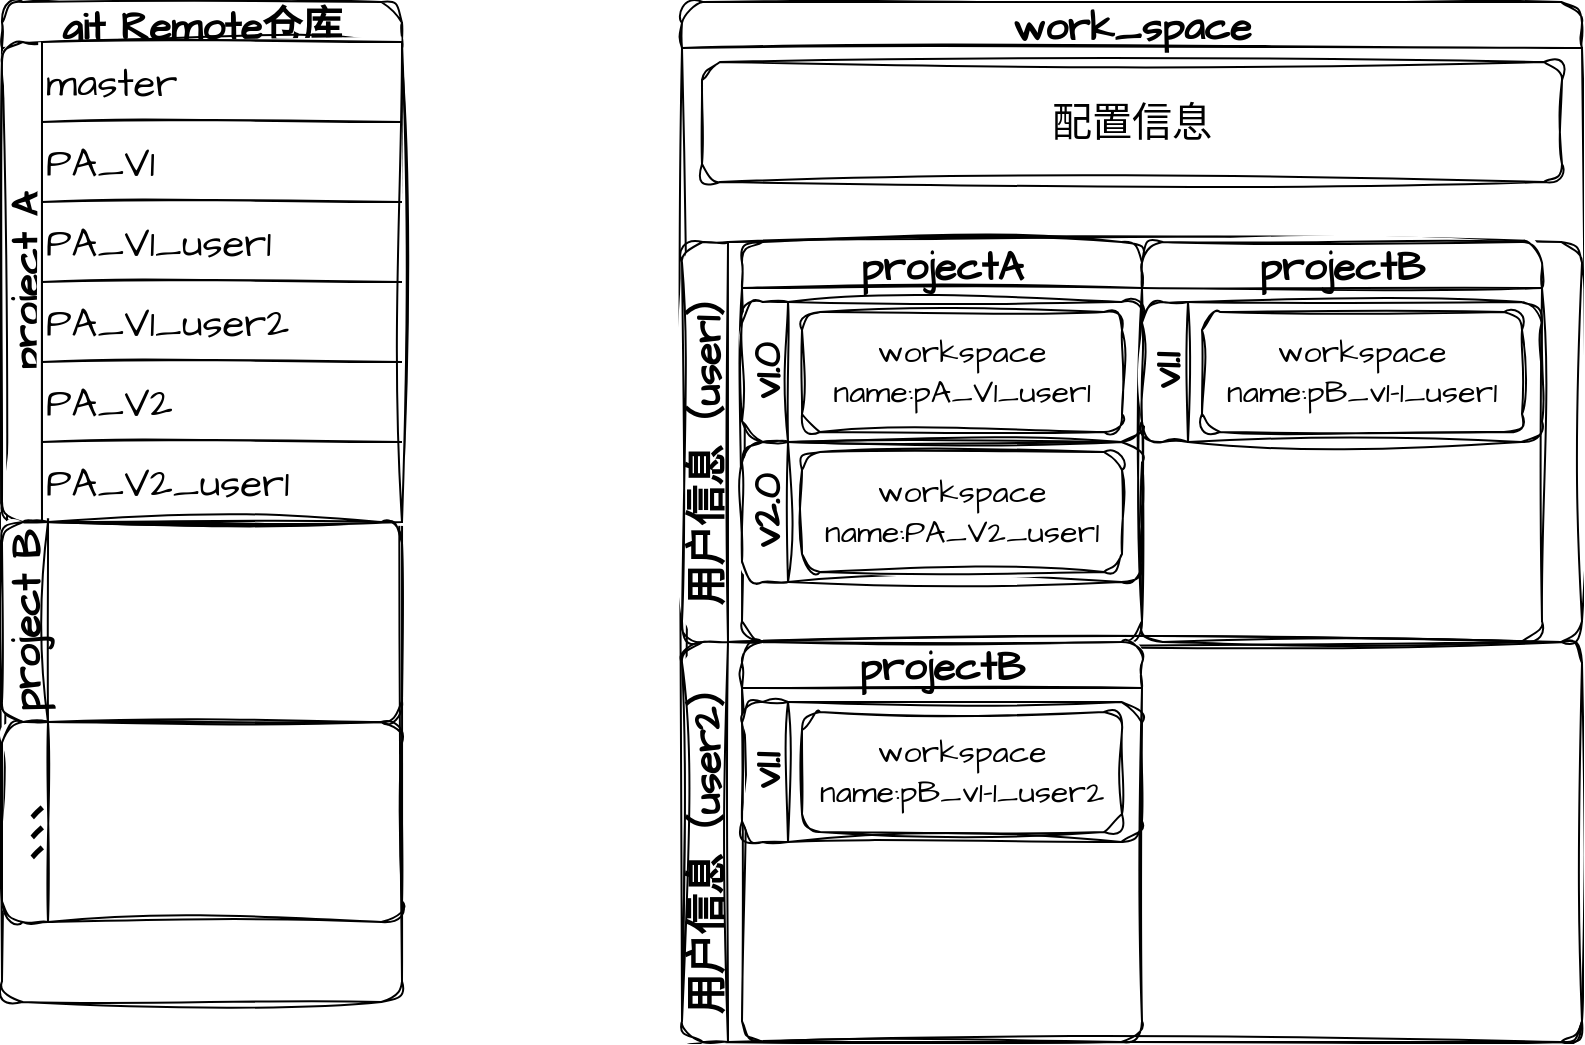 <mxfile version="20.6.0" type="github">
  <diagram id="JijADks3MuCWAzi7ZPhF" name="工作空间-git仓库">
    <mxGraphModel dx="971" dy="773" grid="1" gridSize="10" guides="1" tooltips="1" connect="1" arrows="1" fold="1" page="1" pageScale="1" pageWidth="827" pageHeight="1169" math="0" shadow="0">
      <root>
        <mxCell id="0" />
        <mxCell id="1" parent="0" />
        <mxCell id="v8o-yKlLDHv4aurgAIXX-3" value="work_space" style="swimlane;whiteSpace=wrap;html=1;rounded=1;sketch=1;hachureGap=4;jiggle=2;fontFamily=Architects Daughter;fontSource=https%3A%2F%2Ffonts.googleapis.com%2Fcss%3Ffamily%3DArchitects%2BDaughter;fontSize=20;" vertex="1" parent="1">
          <mxGeometry x="370" y="40" width="450" height="520" as="geometry" />
        </mxCell>
        <mxCell id="v8o-yKlLDHv4aurgAIXX-4" value="用户信息（user1）" style="swimlane;horizontal=0;whiteSpace=wrap;html=1;rounded=1;sketch=1;hachureGap=4;jiggle=2;fontFamily=Architects Daughter;fontSource=https%3A%2F%2Ffonts.googleapis.com%2Fcss%3Ffamily%3DArchitects%2BDaughter;fontSize=20;" vertex="1" parent="v8o-yKlLDHv4aurgAIXX-3">
          <mxGeometry y="120" width="450" height="200" as="geometry" />
        </mxCell>
        <mxCell id="v8o-yKlLDHv4aurgAIXX-6" value="projectA" style="swimlane;whiteSpace=wrap;html=1;rounded=1;sketch=1;hachureGap=4;jiggle=2;fontFamily=Architects Daughter;fontSource=https%3A%2F%2Ffonts.googleapis.com%2Fcss%3Ffamily%3DArchitects%2BDaughter;fontSize=20;" vertex="1" parent="v8o-yKlLDHv4aurgAIXX-4">
          <mxGeometry x="30" width="200" height="200" as="geometry" />
        </mxCell>
        <mxCell id="v8o-yKlLDHv4aurgAIXX-9" value="v1.0" style="swimlane;horizontal=0;whiteSpace=wrap;html=1;rounded=1;sketch=1;hachureGap=4;jiggle=2;fontFamily=Architects Daughter;fontSource=https%3A%2F%2Ffonts.googleapis.com%2Fcss%3Ffamily%3DArchitects%2BDaughter;fontSize=20;startSize=23;" vertex="1" parent="v8o-yKlLDHv4aurgAIXX-6">
          <mxGeometry y="30" width="200" height="70" as="geometry" />
        </mxCell>
        <mxCell id="v8o-yKlLDHv4aurgAIXX-11" value="workspace&lt;br style=&quot;font-size: 16px;&quot;&gt;name:pA_V1_user1" style="rounded=1;whiteSpace=wrap;html=1;sketch=1;hachureGap=4;jiggle=2;fontFamily=Architects Daughter;fontSource=https%3A%2F%2Ffonts.googleapis.com%2Fcss%3Ffamily%3DArchitects%2BDaughter;fontSize=16;" vertex="1" parent="v8o-yKlLDHv4aurgAIXX-9">
          <mxGeometry x="30" y="5" width="160" height="60" as="geometry" />
        </mxCell>
        <mxCell id="v8o-yKlLDHv4aurgAIXX-10" value="v2.0" style="swimlane;horizontal=0;whiteSpace=wrap;html=1;rounded=1;sketch=1;hachureGap=4;jiggle=2;fontFamily=Architects Daughter;fontSource=https%3A%2F%2Ffonts.googleapis.com%2Fcss%3Ffamily%3DArchitects%2BDaughter;fontSize=20;startSize=23;" vertex="1" parent="v8o-yKlLDHv4aurgAIXX-6">
          <mxGeometry y="100" width="200" height="70" as="geometry" />
        </mxCell>
        <mxCell id="v8o-yKlLDHv4aurgAIXX-12" value="workspace&lt;br style=&quot;font-size: 16px;&quot;&gt;name:PA_V2_user1" style="rounded=1;whiteSpace=wrap;html=1;sketch=1;hachureGap=4;jiggle=2;fontFamily=Architects Daughter;fontSource=https%3A%2F%2Ffonts.googleapis.com%2Fcss%3Ffamily%3DArchitects%2BDaughter;fontSize=16;" vertex="1" parent="v8o-yKlLDHv4aurgAIXX-10">
          <mxGeometry x="30" y="5" width="160" height="60" as="geometry" />
        </mxCell>
        <mxCell id="v8o-yKlLDHv4aurgAIXX-8" value="projectB" style="swimlane;whiteSpace=wrap;html=1;rounded=1;sketch=1;hachureGap=4;jiggle=2;fontFamily=Architects Daughter;fontSource=https%3A%2F%2Ffonts.googleapis.com%2Fcss%3Ffamily%3DArchitects%2BDaughter;fontSize=20;" vertex="1" parent="v8o-yKlLDHv4aurgAIXX-4">
          <mxGeometry x="230" width="200" height="200" as="geometry" />
        </mxCell>
        <mxCell id="v8o-yKlLDHv4aurgAIXX-43" value="v1.1" style="swimlane;horizontal=0;whiteSpace=wrap;html=1;rounded=1;sketch=1;hachureGap=4;jiggle=2;fontFamily=Architects Daughter;fontSource=https%3A%2F%2Ffonts.googleapis.com%2Fcss%3Ffamily%3DArchitects%2BDaughter;fontSize=20;startSize=23;" vertex="1" parent="v8o-yKlLDHv4aurgAIXX-8">
          <mxGeometry y="30" width="200" height="70" as="geometry" />
        </mxCell>
        <mxCell id="v8o-yKlLDHv4aurgAIXX-44" value="workspace&lt;br style=&quot;font-size: 16px;&quot;&gt;name:pB_v1-1_user1" style="rounded=1;whiteSpace=wrap;html=1;sketch=1;hachureGap=4;jiggle=2;fontFamily=Architects Daughter;fontSource=https%3A%2F%2Ffonts.googleapis.com%2Fcss%3Ffamily%3DArchitects%2BDaughter;fontSize=16;" vertex="1" parent="v8o-yKlLDHv4aurgAIXX-43">
          <mxGeometry x="30" y="5" width="160" height="60" as="geometry" />
        </mxCell>
        <mxCell id="v8o-yKlLDHv4aurgAIXX-5" value="用户信息（user2）" style="swimlane;horizontal=0;whiteSpace=wrap;html=1;rounded=1;sketch=1;hachureGap=4;jiggle=2;fontFamily=Architects Daughter;fontSource=https%3A%2F%2Ffonts.googleapis.com%2Fcss%3Ffamily%3DArchitects%2BDaughter;fontSize=20;" vertex="1" parent="v8o-yKlLDHv4aurgAIXX-3">
          <mxGeometry y="320" width="450" height="200" as="geometry" />
        </mxCell>
        <mxCell id="v8o-yKlLDHv4aurgAIXX-45" value="projectB" style="swimlane;whiteSpace=wrap;html=1;rounded=1;sketch=1;hachureGap=4;jiggle=2;fontFamily=Architects Daughter;fontSource=https%3A%2F%2Ffonts.googleapis.com%2Fcss%3Ffamily%3DArchitects%2BDaughter;fontSize=20;" vertex="1" parent="v8o-yKlLDHv4aurgAIXX-5">
          <mxGeometry x="30" width="200" height="200" as="geometry" />
        </mxCell>
        <mxCell id="v8o-yKlLDHv4aurgAIXX-46" value="v1.1" style="swimlane;horizontal=0;whiteSpace=wrap;html=1;rounded=1;sketch=1;hachureGap=4;jiggle=2;fontFamily=Architects Daughter;fontSource=https%3A%2F%2Ffonts.googleapis.com%2Fcss%3Ffamily%3DArchitects%2BDaughter;fontSize=20;startSize=23;" vertex="1" parent="v8o-yKlLDHv4aurgAIXX-45">
          <mxGeometry y="30" width="200" height="70" as="geometry" />
        </mxCell>
        <mxCell id="v8o-yKlLDHv4aurgAIXX-47" value="workspace&lt;br style=&quot;font-size: 16px;&quot;&gt;name:pB_v1-1_user2" style="rounded=1;whiteSpace=wrap;html=1;sketch=1;hachureGap=4;jiggle=2;fontFamily=Architects Daughter;fontSource=https%3A%2F%2Ffonts.googleapis.com%2Fcss%3Ffamily%3DArchitects%2BDaughter;fontSize=16;" vertex="1" parent="v8o-yKlLDHv4aurgAIXX-46">
          <mxGeometry x="30" y="5" width="160" height="60" as="geometry" />
        </mxCell>
        <mxCell id="v8o-yKlLDHv4aurgAIXX-7" value="配置信息" style="rounded=1;whiteSpace=wrap;html=1;sketch=1;hachureGap=4;jiggle=2;fontFamily=Architects Daughter;fontSource=https%3A%2F%2Ffonts.googleapis.com%2Fcss%3Ffamily%3DArchitects%2BDaughter;fontSize=20;" vertex="1" parent="v8o-yKlLDHv4aurgAIXX-3">
          <mxGeometry x="10" y="30" width="430" height="60" as="geometry" />
        </mxCell>
        <mxCell id="v8o-yKlLDHv4aurgAIXX-13" value="git Remote仓库" style="swimlane;whiteSpace=wrap;html=1;rounded=1;sketch=1;hachureGap=4;jiggle=2;fontFamily=Architects Daughter;fontSource=https%3A%2F%2Ffonts.googleapis.com%2Fcss%3Ffamily%3DArchitects%2BDaughter;fontSize=20;" vertex="1" parent="1">
          <mxGeometry x="30" y="40" width="200" height="500" as="geometry" />
        </mxCell>
        <mxCell id="v8o-yKlLDHv4aurgAIXX-14" value="project A" style="swimlane;horizontal=0;whiteSpace=wrap;html=1;rounded=1;sketch=1;hachureGap=4;jiggle=2;fontFamily=Architects Daughter;fontSource=https%3A%2F%2Ffonts.googleapis.com%2Fcss%3Ffamily%3DArchitects%2BDaughter;fontSize=20;" vertex="1" parent="v8o-yKlLDHv4aurgAIXX-13">
          <mxGeometry y="20" width="200" height="240" as="geometry" />
        </mxCell>
        <mxCell id="v8o-yKlLDHv4aurgAIXX-28" value="" style="shape=table;startSize=0;container=1;collapsible=0;childLayout=tableLayout;rounded=1;sketch=1;hachureGap=4;jiggle=2;fontFamily=Architects Daughter;fontSource=https%3A%2F%2Ffonts.googleapis.com%2Fcss%3Ffamily%3DArchitects%2BDaughter;fontSize=20;" vertex="1" parent="v8o-yKlLDHv4aurgAIXX-14">
          <mxGeometry x="20" width="180" height="240" as="geometry" />
        </mxCell>
        <mxCell id="v8o-yKlLDHv4aurgAIXX-29" value="" style="shape=tableRow;horizontal=0;startSize=0;swimlaneHead=0;swimlaneBody=0;top=0;left=0;bottom=0;right=0;collapsible=0;dropTarget=0;fillColor=none;points=[[0,0.5],[1,0.5]];portConstraint=eastwest;rounded=1;sketch=1;hachureGap=4;jiggle=2;fontFamily=Architects Daughter;fontSource=https%3A%2F%2Ffonts.googleapis.com%2Fcss%3Ffamily%3DArchitects%2BDaughter;fontSize=20;" vertex="1" parent="v8o-yKlLDHv4aurgAIXX-28">
          <mxGeometry width="180" height="40" as="geometry" />
        </mxCell>
        <mxCell id="v8o-yKlLDHv4aurgAIXX-30" value="master" style="shape=partialRectangle;html=1;whiteSpace=wrap;connectable=0;overflow=hidden;fillColor=none;top=0;left=0;bottom=0;right=0;pointerEvents=1;rounded=1;sketch=1;hachureGap=4;jiggle=2;fontFamily=Architects Daughter;fontSource=https%3A%2F%2Ffonts.googleapis.com%2Fcss%3Ffamily%3DArchitects%2BDaughter;fontSize=20;align=left;" vertex="1" parent="v8o-yKlLDHv4aurgAIXX-29">
          <mxGeometry width="180" height="40" as="geometry">
            <mxRectangle width="180" height="40" as="alternateBounds" />
          </mxGeometry>
        </mxCell>
        <mxCell id="v8o-yKlLDHv4aurgAIXX-31" value="" style="shape=tableRow;horizontal=0;startSize=0;swimlaneHead=0;swimlaneBody=0;top=0;left=0;bottom=0;right=0;collapsible=0;dropTarget=0;fillColor=none;points=[[0,0.5],[1,0.5]];portConstraint=eastwest;rounded=1;sketch=1;hachureGap=4;jiggle=2;fontFamily=Architects Daughter;fontSource=https%3A%2F%2Ffonts.googleapis.com%2Fcss%3Ffamily%3DArchitects%2BDaughter;fontSize=20;" vertex="1" parent="v8o-yKlLDHv4aurgAIXX-28">
          <mxGeometry y="40" width="180" height="40" as="geometry" />
        </mxCell>
        <mxCell id="v8o-yKlLDHv4aurgAIXX-32" value="PA_V1" style="shape=partialRectangle;html=1;whiteSpace=wrap;connectable=0;overflow=hidden;fillColor=none;top=0;left=0;bottom=0;right=0;pointerEvents=1;rounded=1;sketch=1;hachureGap=4;jiggle=2;fontFamily=Architects Daughter;fontSource=https%3A%2F%2Ffonts.googleapis.com%2Fcss%3Ffamily%3DArchitects%2BDaughter;fontSize=20;align=left;" vertex="1" parent="v8o-yKlLDHv4aurgAIXX-31">
          <mxGeometry width="180" height="40" as="geometry">
            <mxRectangle width="180" height="40" as="alternateBounds" />
          </mxGeometry>
        </mxCell>
        <mxCell id="v8o-yKlLDHv4aurgAIXX-33" value="" style="shape=tableRow;horizontal=0;startSize=0;swimlaneHead=0;swimlaneBody=0;top=0;left=0;bottom=0;right=0;collapsible=0;dropTarget=0;fillColor=none;points=[[0,0.5],[1,0.5]];portConstraint=eastwest;rounded=1;sketch=1;hachureGap=4;jiggle=2;fontFamily=Architects Daughter;fontSource=https%3A%2F%2Ffonts.googleapis.com%2Fcss%3Ffamily%3DArchitects%2BDaughter;fontSize=20;" vertex="1" parent="v8o-yKlLDHv4aurgAIXX-28">
          <mxGeometry y="80" width="180" height="40" as="geometry" />
        </mxCell>
        <mxCell id="v8o-yKlLDHv4aurgAIXX-34" value="PA_V1_user1" style="shape=partialRectangle;html=1;whiteSpace=wrap;connectable=0;overflow=hidden;fillColor=none;top=0;left=0;bottom=0;right=0;pointerEvents=1;rounded=1;sketch=1;hachureGap=4;jiggle=2;fontFamily=Architects Daughter;fontSource=https%3A%2F%2Ffonts.googleapis.com%2Fcss%3Ffamily%3DArchitects%2BDaughter;fontSize=20;align=left;" vertex="1" parent="v8o-yKlLDHv4aurgAIXX-33">
          <mxGeometry width="180" height="40" as="geometry">
            <mxRectangle width="180" height="40" as="alternateBounds" />
          </mxGeometry>
        </mxCell>
        <mxCell id="v8o-yKlLDHv4aurgAIXX-35" value="" style="shape=tableRow;horizontal=0;startSize=0;swimlaneHead=0;swimlaneBody=0;top=0;left=0;bottom=0;right=0;collapsible=0;dropTarget=0;fillColor=none;points=[[0,0.5],[1,0.5]];portConstraint=eastwest;rounded=1;sketch=1;hachureGap=4;jiggle=2;fontFamily=Architects Daughter;fontSource=https%3A%2F%2Ffonts.googleapis.com%2Fcss%3Ffamily%3DArchitects%2BDaughter;fontSize=20;" vertex="1" parent="v8o-yKlLDHv4aurgAIXX-28">
          <mxGeometry y="120" width="180" height="40" as="geometry" />
        </mxCell>
        <mxCell id="v8o-yKlLDHv4aurgAIXX-36" value="PA_V1_user2" style="shape=partialRectangle;html=1;whiteSpace=wrap;connectable=0;overflow=hidden;fillColor=none;top=0;left=0;bottom=0;right=0;pointerEvents=1;rounded=1;sketch=1;hachureGap=4;jiggle=2;fontFamily=Architects Daughter;fontSource=https%3A%2F%2Ffonts.googleapis.com%2Fcss%3Ffamily%3DArchitects%2BDaughter;fontSize=20;align=left;" vertex="1" parent="v8o-yKlLDHv4aurgAIXX-35">
          <mxGeometry width="180" height="40" as="geometry">
            <mxRectangle width="180" height="40" as="alternateBounds" />
          </mxGeometry>
        </mxCell>
        <mxCell id="v8o-yKlLDHv4aurgAIXX-37" value="" style="shape=tableRow;horizontal=0;startSize=0;swimlaneHead=0;swimlaneBody=0;top=0;left=0;bottom=0;right=0;collapsible=0;dropTarget=0;fillColor=none;points=[[0,0.5],[1,0.5]];portConstraint=eastwest;rounded=1;sketch=1;hachureGap=4;jiggle=2;fontFamily=Architects Daughter;fontSource=https%3A%2F%2Ffonts.googleapis.com%2Fcss%3Ffamily%3DArchitects%2BDaughter;fontSize=20;" vertex="1" parent="v8o-yKlLDHv4aurgAIXX-28">
          <mxGeometry y="160" width="180" height="40" as="geometry" />
        </mxCell>
        <mxCell id="v8o-yKlLDHv4aurgAIXX-38" value="PA_V2" style="shape=partialRectangle;html=1;whiteSpace=wrap;connectable=0;overflow=hidden;fillColor=none;top=0;left=0;bottom=0;right=0;pointerEvents=1;rounded=1;sketch=1;hachureGap=4;jiggle=2;fontFamily=Architects Daughter;fontSource=https%3A%2F%2Ffonts.googleapis.com%2Fcss%3Ffamily%3DArchitects%2BDaughter;fontSize=20;align=left;" vertex="1" parent="v8o-yKlLDHv4aurgAIXX-37">
          <mxGeometry width="180" height="40" as="geometry">
            <mxRectangle width="180" height="40" as="alternateBounds" />
          </mxGeometry>
        </mxCell>
        <mxCell id="v8o-yKlLDHv4aurgAIXX-39" value="" style="shape=tableRow;horizontal=0;startSize=0;swimlaneHead=0;swimlaneBody=0;top=0;left=0;bottom=0;right=0;collapsible=0;dropTarget=0;fillColor=none;points=[[0,0.5],[1,0.5]];portConstraint=eastwest;rounded=1;sketch=1;hachureGap=4;jiggle=2;fontFamily=Architects Daughter;fontSource=https%3A%2F%2Ffonts.googleapis.com%2Fcss%3Ffamily%3DArchitects%2BDaughter;fontSize=20;" vertex="1" parent="v8o-yKlLDHv4aurgAIXX-28">
          <mxGeometry y="200" width="180" height="40" as="geometry" />
        </mxCell>
        <mxCell id="v8o-yKlLDHv4aurgAIXX-40" value="PA_V2_user1" style="shape=partialRectangle;html=1;whiteSpace=wrap;connectable=0;overflow=hidden;fillColor=none;top=0;left=0;bottom=0;right=0;pointerEvents=1;rounded=1;sketch=1;hachureGap=4;jiggle=2;fontFamily=Architects Daughter;fontSource=https%3A%2F%2Ffonts.googleapis.com%2Fcss%3Ffamily%3DArchitects%2BDaughter;fontSize=20;align=left;" vertex="1" parent="v8o-yKlLDHv4aurgAIXX-39">
          <mxGeometry width="180" height="40" as="geometry">
            <mxRectangle width="180" height="40" as="alternateBounds" />
          </mxGeometry>
        </mxCell>
        <mxCell id="v8o-yKlLDHv4aurgAIXX-15" value="project B" style="swimlane;horizontal=0;whiteSpace=wrap;html=1;rounded=1;sketch=1;hachureGap=4;jiggle=2;fontFamily=Architects Daughter;fontSource=https%3A%2F%2Ffonts.googleapis.com%2Fcss%3Ffamily%3DArchitects%2BDaughter;fontSize=20;" vertex="1" parent="v8o-yKlLDHv4aurgAIXX-13">
          <mxGeometry y="260" width="200" height="100" as="geometry" />
        </mxCell>
        <mxCell id="v8o-yKlLDHv4aurgAIXX-16" value="、、、" style="swimlane;horizontal=0;whiteSpace=wrap;html=1;rounded=1;sketch=1;hachureGap=4;jiggle=2;fontFamily=Architects Daughter;fontSource=https%3A%2F%2Ffonts.googleapis.com%2Fcss%3Ffamily%3DArchitects%2BDaughter;fontSize=20;" vertex="1" parent="v8o-yKlLDHv4aurgAIXX-13">
          <mxGeometry y="360" width="200" height="100" as="geometry" />
        </mxCell>
      </root>
    </mxGraphModel>
  </diagram>
</mxfile>
